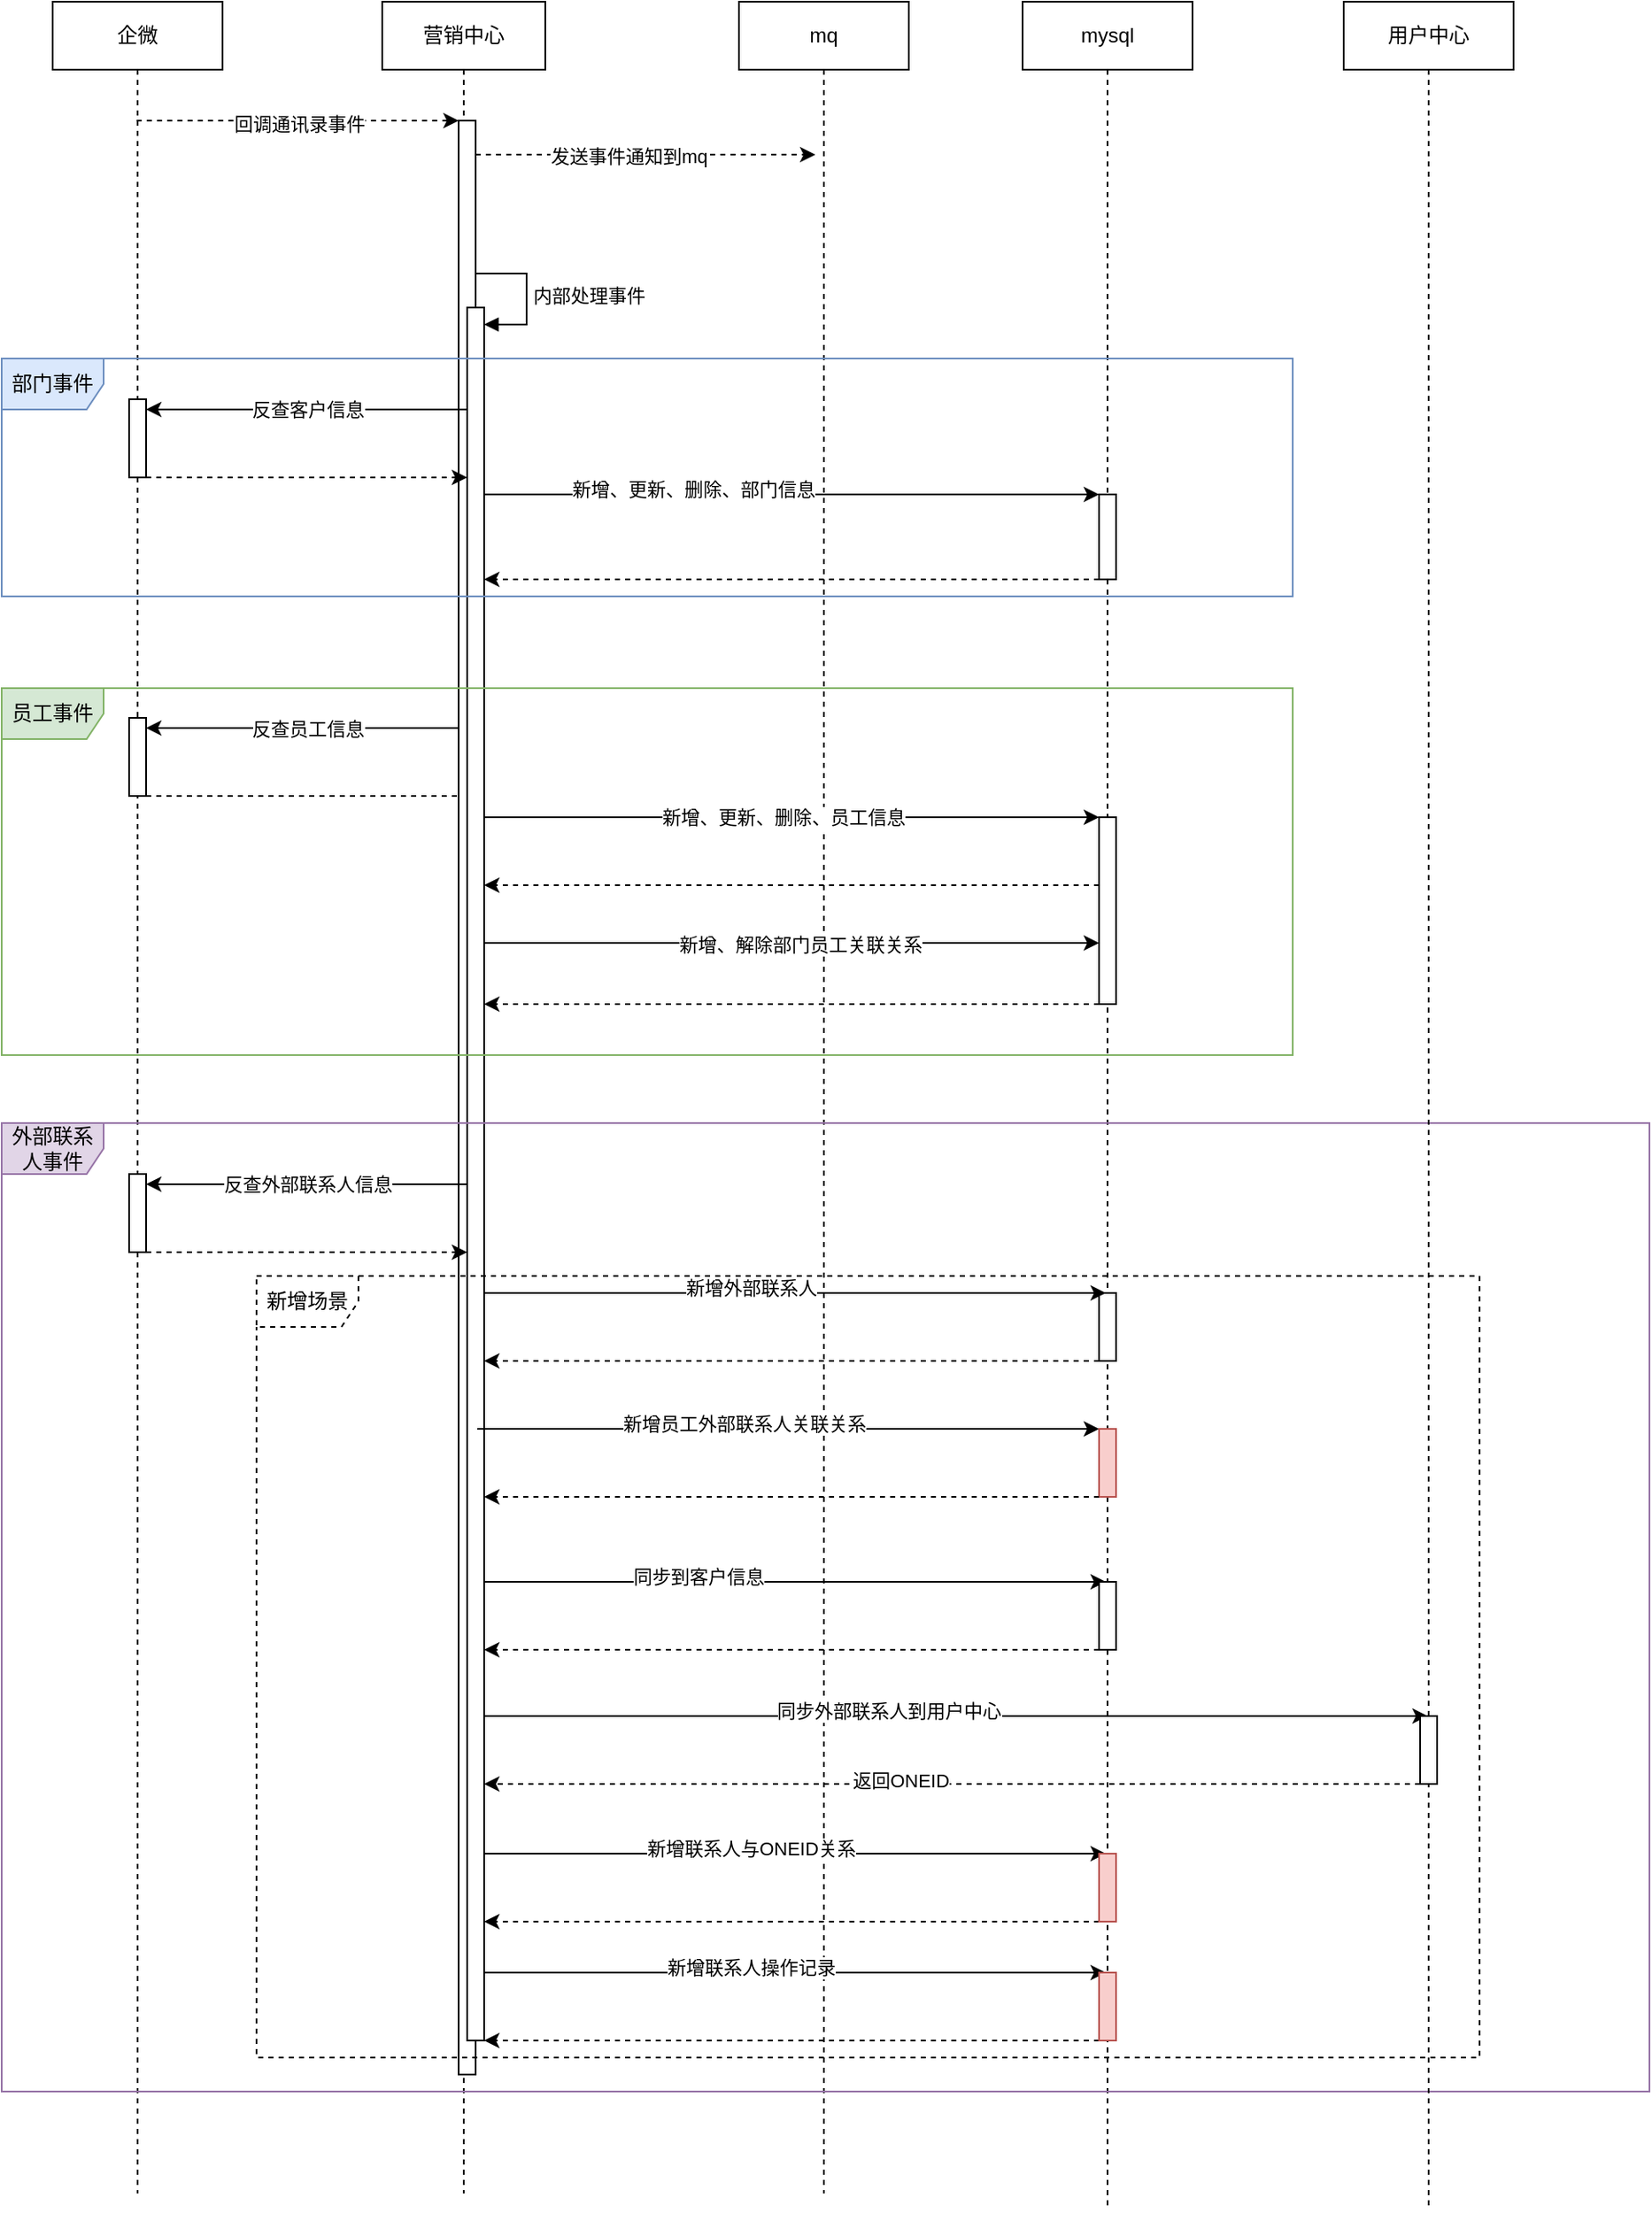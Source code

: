 <mxfile version="21.2.9" type="github">
  <diagram name="第 1 页" id="-xb8jaA_QbG4gVyTH7ck">
    <mxGraphModel dx="954" dy="616" grid="1" gridSize="10" guides="1" tooltips="1" connect="1" arrows="1" fold="1" page="1" pageScale="1" pageWidth="827" pageHeight="1169" math="0" shadow="0">
      <root>
        <mxCell id="0" />
        <mxCell id="1" parent="0" />
        <mxCell id="x3inlmCA5prpPURHXKOS-10" value="mq" style="shape=umlLifeline;perimeter=lifelinePerimeter;whiteSpace=wrap;html=1;container=1;dropTarget=0;collapsible=0;recursiveResize=0;outlineConnect=0;portConstraint=eastwest;newEdgeStyle={&quot;edgeStyle&quot;:&quot;elbowEdgeStyle&quot;,&quot;elbow&quot;:&quot;vertical&quot;,&quot;curved&quot;:0,&quot;rounded&quot;:0};" vertex="1" parent="1">
          <mxGeometry x="524" y="160" width="100" height="1290" as="geometry" />
        </mxCell>
        <mxCell id="x3inlmCA5prpPURHXKOS-23" value="企微" style="shape=umlLifeline;perimeter=lifelinePerimeter;whiteSpace=wrap;html=1;container=1;dropTarget=0;collapsible=0;recursiveResize=0;outlineConnect=0;portConstraint=eastwest;newEdgeStyle={&quot;edgeStyle&quot;:&quot;elbowEdgeStyle&quot;,&quot;elbow&quot;:&quot;vertical&quot;,&quot;curved&quot;:0,&quot;rounded&quot;:0};" vertex="1" parent="1">
          <mxGeometry x="120" y="160" width="100" height="1290" as="geometry" />
        </mxCell>
        <mxCell id="x3inlmCA5prpPURHXKOS-131" style="edgeStyle=elbowEdgeStyle;rounded=0;orthogonalLoop=1;jettySize=auto;html=1;elbow=vertical;curved=0;" edge="1" parent="x3inlmCA5prpPURHXKOS-23" source="x3inlmCA5prpPURHXKOS-133">
          <mxGeometry relative="1" as="geometry">
            <mxPoint x="50" y="438.5" as="targetPoint" />
          </mxGeometry>
        </mxCell>
        <mxCell id="x3inlmCA5prpPURHXKOS-132" style="edgeStyle=elbowEdgeStyle;rounded=0;orthogonalLoop=1;jettySize=auto;html=1;elbow=vertical;curved=0;dashed=1;" edge="1" parent="x3inlmCA5prpPURHXKOS-23" source="x3inlmCA5prpPURHXKOS-133">
          <mxGeometry relative="1" as="geometry">
            <mxPoint x="250" y="468" as="targetPoint" />
            <Array as="points">
              <mxPoint x="120" y="467.5" />
              <mxPoint x="200" y="457.5" />
            </Array>
          </mxGeometry>
        </mxCell>
        <mxCell id="x3inlmCA5prpPURHXKOS-133" value="" style="html=1;points=[];perimeter=orthogonalPerimeter;outlineConnect=0;targetShapes=umlLifeline;portConstraint=eastwest;newEdgeStyle={&quot;edgeStyle&quot;:&quot;elbowEdgeStyle&quot;,&quot;elbow&quot;:&quot;vertical&quot;,&quot;curved&quot;:0,&quot;rounded&quot;:0};" vertex="1" parent="x3inlmCA5prpPURHXKOS-23">
          <mxGeometry x="45" y="421.5" width="10" height="46" as="geometry" />
        </mxCell>
        <mxCell id="x3inlmCA5prpPURHXKOS-134" style="edgeStyle=elbowEdgeStyle;rounded=0;orthogonalLoop=1;jettySize=auto;html=1;elbow=vertical;curved=0;" edge="1" parent="x3inlmCA5prpPURHXKOS-23" target="x3inlmCA5prpPURHXKOS-133">
          <mxGeometry relative="1" as="geometry">
            <mxPoint x="244" y="427.5" as="sourcePoint" />
            <Array as="points">
              <mxPoint x="170" y="427.5" />
            </Array>
          </mxGeometry>
        </mxCell>
        <mxCell id="x3inlmCA5prpPURHXKOS-135" value="反查员工信息" style="edgeLabel;html=1;align=center;verticalAlign=middle;resizable=0;points=[];" vertex="1" connectable="0" parent="x3inlmCA5prpPURHXKOS-134">
          <mxGeometry x="-0.513" relative="1" as="geometry">
            <mxPoint x="-48" as="offset" />
          </mxGeometry>
        </mxCell>
        <mxCell id="x3inlmCA5prpPURHXKOS-24" value="营销中心" style="shape=umlLifeline;perimeter=lifelinePerimeter;whiteSpace=wrap;html=1;container=1;dropTarget=0;collapsible=0;recursiveResize=0;outlineConnect=0;portConstraint=eastwest;newEdgeStyle={&quot;edgeStyle&quot;:&quot;elbowEdgeStyle&quot;,&quot;elbow&quot;:&quot;vertical&quot;,&quot;curved&quot;:0,&quot;rounded&quot;:0};" vertex="1" parent="1">
          <mxGeometry x="314" y="160" width="96" height="1290" as="geometry" />
        </mxCell>
        <mxCell id="x3inlmCA5prpPURHXKOS-26" value="" style="html=1;points=[];perimeter=orthogonalPerimeter;outlineConnect=0;targetShapes=umlLifeline;portConstraint=eastwest;newEdgeStyle={&quot;edgeStyle&quot;:&quot;elbowEdgeStyle&quot;,&quot;elbow&quot;:&quot;vertical&quot;,&quot;curved&quot;:0,&quot;rounded&quot;:0};" vertex="1" parent="x3inlmCA5prpPURHXKOS-24">
          <mxGeometry x="45" y="70" width="10" height="1150" as="geometry" />
        </mxCell>
        <mxCell id="x3inlmCA5prpPURHXKOS-89" value="" style="html=1;points=[];perimeter=orthogonalPerimeter;outlineConnect=0;targetShapes=umlLifeline;portConstraint=eastwest;newEdgeStyle={&quot;edgeStyle&quot;:&quot;elbowEdgeStyle&quot;,&quot;elbow&quot;:&quot;vertical&quot;,&quot;curved&quot;:0,&quot;rounded&quot;:0};" vertex="1" parent="x3inlmCA5prpPURHXKOS-24">
          <mxGeometry x="50" y="180" width="10" height="1020" as="geometry" />
        </mxCell>
        <mxCell id="x3inlmCA5prpPURHXKOS-90" value="内部处理事件" style="html=1;align=left;spacingLeft=2;endArrow=block;rounded=0;edgeStyle=orthogonalEdgeStyle;curved=0;rounded=0;" edge="1" target="x3inlmCA5prpPURHXKOS-89" parent="x3inlmCA5prpPURHXKOS-24">
          <mxGeometry relative="1" as="geometry">
            <mxPoint x="55" y="160" as="sourcePoint" />
            <Array as="points">
              <mxPoint x="85" y="190" />
            </Array>
          </mxGeometry>
        </mxCell>
        <mxCell id="x3inlmCA5prpPURHXKOS-40" value="mysql" style="shape=umlLifeline;perimeter=lifelinePerimeter;whiteSpace=wrap;html=1;container=1;dropTarget=0;collapsible=0;recursiveResize=0;outlineConnect=0;portConstraint=eastwest;newEdgeStyle={&quot;edgeStyle&quot;:&quot;elbowEdgeStyle&quot;,&quot;elbow&quot;:&quot;vertical&quot;,&quot;curved&quot;:0,&quot;rounded&quot;:0};" vertex="1" parent="1">
          <mxGeometry x="691" y="160" width="100" height="1300" as="geometry" />
        </mxCell>
        <mxCell id="x3inlmCA5prpPURHXKOS-94" value="" style="html=1;points=[];perimeter=orthogonalPerimeter;outlineConnect=0;targetShapes=umlLifeline;portConstraint=eastwest;newEdgeStyle={&quot;edgeStyle&quot;:&quot;elbowEdgeStyle&quot;,&quot;elbow&quot;:&quot;vertical&quot;,&quot;curved&quot;:0,&quot;rounded&quot;:0};" vertex="1" parent="x3inlmCA5prpPURHXKOS-40">
          <mxGeometry x="45" y="290" width="10" height="50" as="geometry" />
        </mxCell>
        <mxCell id="x3inlmCA5prpPURHXKOS-104" value="" style="html=1;points=[];perimeter=orthogonalPerimeter;outlineConnect=0;targetShapes=umlLifeline;portConstraint=eastwest;newEdgeStyle={&quot;edgeStyle&quot;:&quot;elbowEdgeStyle&quot;,&quot;elbow&quot;:&quot;vertical&quot;,&quot;curved&quot;:0,&quot;rounded&quot;:0};" vertex="1" parent="x3inlmCA5prpPURHXKOS-40">
          <mxGeometry x="45" y="480" width="10" height="110" as="geometry" />
        </mxCell>
        <mxCell id="x3inlmCA5prpPURHXKOS-105" style="edgeStyle=elbowEdgeStyle;rounded=0;orthogonalLoop=1;jettySize=auto;html=1;elbow=vertical;curved=0;" edge="1" parent="x3inlmCA5prpPURHXKOS-40" target="x3inlmCA5prpPURHXKOS-104">
          <mxGeometry relative="1" as="geometry">
            <mxPoint x="-317" y="428" as="sourcePoint" />
            <Array as="points">
              <mxPoint x="-61" y="480" />
              <mxPoint x="-121" y="428" />
            </Array>
          </mxGeometry>
        </mxCell>
        <mxCell id="x3inlmCA5prpPURHXKOS-106" value="新增、更新、删除、员工信息" style="edgeLabel;html=1;align=center;verticalAlign=middle;resizable=0;points=[];" vertex="1" connectable="0" parent="x3inlmCA5prpPURHXKOS-105">
          <mxGeometry x="-0.144" y="3" relative="1" as="geometry">
            <mxPoint x="51" y="3" as="offset" />
          </mxGeometry>
        </mxCell>
        <mxCell id="x3inlmCA5prpPURHXKOS-107" style="edgeStyle=elbowEdgeStyle;rounded=0;orthogonalLoop=1;jettySize=auto;html=1;elbow=vertical;curved=0;dashed=1;" edge="1" parent="x3inlmCA5prpPURHXKOS-40" source="x3inlmCA5prpPURHXKOS-104">
          <mxGeometry relative="1" as="geometry">
            <mxPoint x="-317" y="520" as="targetPoint" />
            <Array as="points">
              <mxPoint x="-41" y="520" />
              <mxPoint x="-71" y="510" />
              <mxPoint x="-121" y="520" />
              <mxPoint x="-171" y="510" />
            </Array>
          </mxGeometry>
        </mxCell>
        <mxCell id="x3inlmCA5prpPURHXKOS-155" value="" style="html=1;points=[];perimeter=orthogonalPerimeter;outlineConnect=0;targetShapes=umlLifeline;portConstraint=eastwest;newEdgeStyle={&quot;edgeStyle&quot;:&quot;elbowEdgeStyle&quot;,&quot;elbow&quot;:&quot;vertical&quot;,&quot;curved&quot;:0,&quot;rounded&quot;:0};" vertex="1" parent="x3inlmCA5prpPURHXKOS-40">
          <mxGeometry x="45" y="760" width="10" height="40" as="geometry" />
        </mxCell>
        <mxCell id="x3inlmCA5prpPURHXKOS-55" style="edgeStyle=elbowEdgeStyle;rounded=0;orthogonalLoop=1;jettySize=auto;html=1;elbow=horizontal;curved=0;dashed=1;" edge="1" parent="1">
          <mxGeometry relative="1" as="geometry">
            <mxPoint x="169.389" y="230" as="sourcePoint" />
            <mxPoint x="359" y="230" as="targetPoint" />
            <Array as="points">
              <mxPoint x="290" y="230" />
            </Array>
          </mxGeometry>
        </mxCell>
        <mxCell id="x3inlmCA5prpPURHXKOS-56" value="回调通讯录事件" style="edgeLabel;html=1;align=center;verticalAlign=middle;resizable=0;points=[];" vertex="1" connectable="0" parent="x3inlmCA5prpPURHXKOS-55">
          <mxGeometry x="0.007" y="-2" relative="1" as="geometry">
            <mxPoint as="offset" />
          </mxGeometry>
        </mxCell>
        <mxCell id="x3inlmCA5prpPURHXKOS-86" style="edgeStyle=elbowEdgeStyle;rounded=0;orthogonalLoop=1;jettySize=auto;html=1;elbow=vertical;curved=0;dashed=1;" edge="1" parent="1" source="x3inlmCA5prpPURHXKOS-26">
          <mxGeometry relative="1" as="geometry">
            <mxPoint x="569" y="250" as="targetPoint" />
            <Array as="points">
              <mxPoint x="510" y="250" />
            </Array>
          </mxGeometry>
        </mxCell>
        <mxCell id="x3inlmCA5prpPURHXKOS-87" value="发送事件通知到mq" style="edgeLabel;html=1;align=center;verticalAlign=middle;resizable=0;points=[];" vertex="1" connectable="0" parent="x3inlmCA5prpPURHXKOS-86">
          <mxGeometry x="-0.1" y="-1" relative="1" as="geometry">
            <mxPoint as="offset" />
          </mxGeometry>
        </mxCell>
        <mxCell id="x3inlmCA5prpPURHXKOS-96" style="edgeStyle=elbowEdgeStyle;rounded=0;orthogonalLoop=1;jettySize=auto;html=1;elbow=vertical;curved=0;" edge="1" parent="1" target="x3inlmCA5prpPURHXKOS-94">
          <mxGeometry relative="1" as="geometry">
            <mxPoint x="374" y="394" as="sourcePoint" />
            <Array as="points">
              <mxPoint x="410" y="450" />
              <mxPoint x="600" y="460" />
              <mxPoint x="660" y="430" />
              <mxPoint x="610" y="410" />
              <mxPoint x="430" y="450" />
              <mxPoint x="570" y="394" />
            </Array>
          </mxGeometry>
        </mxCell>
        <mxCell id="x3inlmCA5prpPURHXKOS-97" value="新增、更新、删除、部门信息" style="edgeLabel;html=1;align=center;verticalAlign=middle;resizable=0;points=[];" vertex="1" connectable="0" parent="x3inlmCA5prpPURHXKOS-96">
          <mxGeometry x="-0.144" y="3" relative="1" as="geometry">
            <mxPoint as="offset" />
          </mxGeometry>
        </mxCell>
        <mxCell id="x3inlmCA5prpPURHXKOS-98" style="edgeStyle=elbowEdgeStyle;rounded=0;orthogonalLoop=1;jettySize=auto;html=1;elbow=vertical;curved=0;dashed=1;" edge="1" parent="1" source="x3inlmCA5prpPURHXKOS-94">
          <mxGeometry relative="1" as="geometry">
            <mxPoint x="374" y="500" as="targetPoint" />
            <Array as="points">
              <mxPoint x="600" y="500" />
              <mxPoint x="640" y="470" />
              <mxPoint x="520" y="434" />
            </Array>
          </mxGeometry>
        </mxCell>
        <mxCell id="x3inlmCA5prpPURHXKOS-108" style="edgeStyle=elbowEdgeStyle;rounded=0;orthogonalLoop=1;jettySize=auto;html=1;elbow=vertical;curved=0;" edge="1" parent="1">
          <mxGeometry relative="1" as="geometry">
            <mxPoint x="374" y="714" as="sourcePoint" />
            <Array as="points">
              <mxPoint x="576" y="714" />
            </Array>
            <mxPoint x="736" y="714" as="targetPoint" />
          </mxGeometry>
        </mxCell>
        <mxCell id="x3inlmCA5prpPURHXKOS-109" value="新增、解除部门员工关联关系" style="edgeLabel;html=1;align=center;verticalAlign=middle;resizable=0;points=[];" vertex="1" connectable="0" parent="x3inlmCA5prpPURHXKOS-108">
          <mxGeometry x="-0.144" y="3" relative="1" as="geometry">
            <mxPoint x="31" y="4" as="offset" />
          </mxGeometry>
        </mxCell>
        <mxCell id="x3inlmCA5prpPURHXKOS-110" style="edgeStyle=elbowEdgeStyle;rounded=0;orthogonalLoop=1;jettySize=auto;html=1;elbow=vertical;curved=0;dashed=1;" edge="1" parent="1">
          <mxGeometry relative="1" as="geometry">
            <mxPoint x="374" y="750" as="targetPoint" />
            <Array as="points">
              <mxPoint x="526" y="750" />
            </Array>
            <mxPoint x="742" y="750" as="sourcePoint" />
          </mxGeometry>
        </mxCell>
        <mxCell id="x3inlmCA5prpPURHXKOS-111" value="部门事件" style="shape=umlFrame;whiteSpace=wrap;html=1;pointerEvents=0;fillColor=#dae8fc;strokeColor=#6c8ebf;" vertex="1" parent="1">
          <mxGeometry x="90" y="370" width="760" height="140" as="geometry" />
        </mxCell>
        <mxCell id="x3inlmCA5prpPURHXKOS-112" value="员工事件" style="shape=umlFrame;whiteSpace=wrap;html=1;pointerEvents=0;fillColor=#d5e8d4;strokeColor=#82b366;" vertex="1" parent="1">
          <mxGeometry x="90" y="564" width="760" height="216" as="geometry" />
        </mxCell>
        <mxCell id="x3inlmCA5prpPURHXKOS-113" value="外部联系人事件" style="shape=umlFrame;whiteSpace=wrap;html=1;pointerEvents=0;fillColor=#e1d5e7;strokeColor=#9673a6;" vertex="1" parent="1">
          <mxGeometry x="90" y="820" width="970" height="570" as="geometry" />
        </mxCell>
        <mxCell id="x3inlmCA5prpPURHXKOS-124" style="edgeStyle=elbowEdgeStyle;rounded=0;orthogonalLoop=1;jettySize=auto;html=1;elbow=vertical;curved=0;" edge="1" parent="1" source="x3inlmCA5prpPURHXKOS-123" target="x3inlmCA5prpPURHXKOS-111">
          <mxGeometry relative="1" as="geometry" />
        </mxCell>
        <mxCell id="x3inlmCA5prpPURHXKOS-130" style="edgeStyle=elbowEdgeStyle;rounded=0;orthogonalLoop=1;jettySize=auto;html=1;elbow=vertical;curved=0;dashed=1;" edge="1" parent="1" source="x3inlmCA5prpPURHXKOS-123" target="x3inlmCA5prpPURHXKOS-89">
          <mxGeometry relative="1" as="geometry">
            <Array as="points">
              <mxPoint x="240" y="440" />
              <mxPoint x="320" y="430" />
            </Array>
          </mxGeometry>
        </mxCell>
        <mxCell id="x3inlmCA5prpPURHXKOS-123" value="" style="html=1;points=[];perimeter=orthogonalPerimeter;outlineConnect=0;targetShapes=umlLifeline;portConstraint=eastwest;newEdgeStyle={&quot;edgeStyle&quot;:&quot;elbowEdgeStyle&quot;,&quot;elbow&quot;:&quot;vertical&quot;,&quot;curved&quot;:0,&quot;rounded&quot;:0};" vertex="1" parent="1">
          <mxGeometry x="165" y="394" width="10" height="46" as="geometry" />
        </mxCell>
        <mxCell id="x3inlmCA5prpPURHXKOS-128" style="edgeStyle=elbowEdgeStyle;rounded=0;orthogonalLoop=1;jettySize=auto;html=1;elbow=vertical;curved=0;" edge="1" parent="1" source="x3inlmCA5prpPURHXKOS-89" target="x3inlmCA5prpPURHXKOS-123">
          <mxGeometry relative="1" as="geometry">
            <Array as="points">
              <mxPoint x="290" y="400" />
            </Array>
          </mxGeometry>
        </mxCell>
        <mxCell id="x3inlmCA5prpPURHXKOS-129" value="反查客户信息" style="edgeLabel;html=1;align=center;verticalAlign=middle;resizable=0;points=[];" vertex="1" connectable="0" parent="x3inlmCA5prpPURHXKOS-128">
          <mxGeometry x="-0.513" relative="1" as="geometry">
            <mxPoint x="-48" as="offset" />
          </mxGeometry>
        </mxCell>
        <mxCell id="x3inlmCA5prpPURHXKOS-140" style="edgeStyle=elbowEdgeStyle;rounded=0;orthogonalLoop=1;jettySize=auto;html=1;elbow=vertical;curved=0;" edge="1" parent="1" source="x3inlmCA5prpPURHXKOS-142">
          <mxGeometry relative="1" as="geometry">
            <mxPoint x="170" y="867" as="targetPoint" />
          </mxGeometry>
        </mxCell>
        <mxCell id="x3inlmCA5prpPURHXKOS-141" style="edgeStyle=elbowEdgeStyle;rounded=0;orthogonalLoop=1;jettySize=auto;html=1;elbow=vertical;curved=0;dashed=1;" edge="1" parent="1" source="x3inlmCA5prpPURHXKOS-142">
          <mxGeometry relative="1" as="geometry">
            <mxPoint x="364" y="896" as="targetPoint" />
            <Array as="points">
              <mxPoint x="240" y="896" />
              <mxPoint x="320" y="886" />
            </Array>
          </mxGeometry>
        </mxCell>
        <mxCell id="x3inlmCA5prpPURHXKOS-142" value="" style="html=1;points=[];perimeter=orthogonalPerimeter;outlineConnect=0;targetShapes=umlLifeline;portConstraint=eastwest;newEdgeStyle={&quot;edgeStyle&quot;:&quot;elbowEdgeStyle&quot;,&quot;elbow&quot;:&quot;vertical&quot;,&quot;curved&quot;:0,&quot;rounded&quot;:0};" vertex="1" parent="1">
          <mxGeometry x="165" y="850" width="10" height="46" as="geometry" />
        </mxCell>
        <mxCell id="x3inlmCA5prpPURHXKOS-143" style="edgeStyle=elbowEdgeStyle;rounded=0;orthogonalLoop=1;jettySize=auto;html=1;elbow=vertical;curved=0;" edge="1" parent="1" target="x3inlmCA5prpPURHXKOS-142">
          <mxGeometry relative="1" as="geometry">
            <mxPoint x="364" y="856" as="sourcePoint" />
            <Array as="points">
              <mxPoint x="290" y="856" />
            </Array>
          </mxGeometry>
        </mxCell>
        <mxCell id="x3inlmCA5prpPURHXKOS-144" value="反查外部联系人信息" style="edgeLabel;html=1;align=center;verticalAlign=middle;resizable=0;points=[];" vertex="1" connectable="0" parent="x3inlmCA5prpPURHXKOS-143">
          <mxGeometry x="-0.513" relative="1" as="geometry">
            <mxPoint x="-48" as="offset" />
          </mxGeometry>
        </mxCell>
        <mxCell id="x3inlmCA5prpPURHXKOS-153" style="edgeStyle=elbowEdgeStyle;rounded=0;orthogonalLoop=1;jettySize=auto;html=1;elbow=vertical;curved=0;" edge="1" parent="1" source="x3inlmCA5prpPURHXKOS-89">
          <mxGeometry relative="1" as="geometry">
            <mxPoint x="380" y="896" as="sourcePoint" />
            <mxPoint x="740" y="920" as="targetPoint" />
            <Array as="points">
              <mxPoint x="440" y="920" />
              <mxPoint x="416" y="952" />
              <mxPoint x="606" y="962" />
              <mxPoint x="666" y="932" />
              <mxPoint x="616" y="912" />
              <mxPoint x="436" y="952" />
              <mxPoint x="576" y="896" />
            </Array>
          </mxGeometry>
        </mxCell>
        <mxCell id="x3inlmCA5prpPURHXKOS-154" value="新增外部联系人" style="edgeLabel;html=1;align=center;verticalAlign=middle;resizable=0;points=[];" vertex="1" connectable="0" parent="x3inlmCA5prpPURHXKOS-153">
          <mxGeometry x="-0.144" y="3" relative="1" as="geometry">
            <mxPoint as="offset" />
          </mxGeometry>
        </mxCell>
        <mxCell id="x3inlmCA5prpPURHXKOS-156" style="edgeStyle=elbowEdgeStyle;rounded=0;orthogonalLoop=1;jettySize=auto;html=1;elbow=vertical;curved=0;dashed=1;" edge="1" parent="1" source="x3inlmCA5prpPURHXKOS-155" target="x3inlmCA5prpPURHXKOS-89">
          <mxGeometry relative="1" as="geometry">
            <Array as="points">
              <mxPoint x="600" y="960" />
            </Array>
          </mxGeometry>
        </mxCell>
        <mxCell id="x3inlmCA5prpPURHXKOS-157" style="edgeStyle=elbowEdgeStyle;rounded=0;orthogonalLoop=1;jettySize=auto;html=1;elbow=vertical;curved=0;" edge="1" parent="1">
          <mxGeometry relative="1" as="geometry">
            <mxPoint x="370" y="1000" as="sourcePoint" />
            <mxPoint x="736" y="1000" as="targetPoint" />
            <Array as="points">
              <mxPoint x="436" y="1000" />
              <mxPoint x="412" y="1032" />
              <mxPoint x="602" y="1042" />
              <mxPoint x="662" y="1012" />
              <mxPoint x="612" y="992" />
              <mxPoint x="432" y="1032" />
              <mxPoint x="572" y="976" />
            </Array>
          </mxGeometry>
        </mxCell>
        <mxCell id="x3inlmCA5prpPURHXKOS-158" value="新增员工外部联系人关联关系" style="edgeLabel;html=1;align=center;verticalAlign=middle;resizable=0;points=[];" vertex="1" connectable="0" parent="x3inlmCA5prpPURHXKOS-157">
          <mxGeometry x="-0.144" y="3" relative="1" as="geometry">
            <mxPoint as="offset" />
          </mxGeometry>
        </mxCell>
        <mxCell id="x3inlmCA5prpPURHXKOS-159" value="" style="html=1;points=[];perimeter=orthogonalPerimeter;outlineConnect=0;targetShapes=umlLifeline;portConstraint=eastwest;newEdgeStyle={&quot;edgeStyle&quot;:&quot;elbowEdgeStyle&quot;,&quot;elbow&quot;:&quot;vertical&quot;,&quot;curved&quot;:0,&quot;rounded&quot;:0};fillColor=#f8cecc;strokeColor=#b85450;" vertex="1" parent="1">
          <mxGeometry x="736" y="1000" width="10" height="40" as="geometry" />
        </mxCell>
        <mxCell id="x3inlmCA5prpPURHXKOS-160" style="edgeStyle=elbowEdgeStyle;rounded=0;orthogonalLoop=1;jettySize=auto;html=1;elbow=vertical;curved=0;dashed=1;" edge="1" parent="1">
          <mxGeometry relative="1" as="geometry">
            <mxPoint x="736" y="1040" as="sourcePoint" />
            <mxPoint x="374" y="1040" as="targetPoint" />
            <Array as="points">
              <mxPoint x="600" y="1040" />
            </Array>
          </mxGeometry>
        </mxCell>
        <mxCell id="x3inlmCA5prpPURHXKOS-161" style="edgeStyle=elbowEdgeStyle;rounded=0;orthogonalLoop=1;jettySize=auto;html=1;elbow=vertical;curved=0;" edge="1" parent="1">
          <mxGeometry relative="1" as="geometry">
            <mxPoint x="374" y="1090" as="sourcePoint" />
            <mxPoint x="740" y="1090" as="targetPoint" />
            <Array as="points">
              <mxPoint x="440" y="1090" />
              <mxPoint x="416" y="1122" />
              <mxPoint x="606" y="1132" />
              <mxPoint x="666" y="1102" />
              <mxPoint x="616" y="1082" />
              <mxPoint x="436" y="1122" />
              <mxPoint x="576" y="1066" />
            </Array>
          </mxGeometry>
        </mxCell>
        <mxCell id="x3inlmCA5prpPURHXKOS-162" value="同步到客户信息" style="edgeLabel;html=1;align=center;verticalAlign=middle;resizable=0;points=[];" vertex="1" connectable="0" parent="x3inlmCA5prpPURHXKOS-161">
          <mxGeometry x="-0.144" y="3" relative="1" as="geometry">
            <mxPoint x="-31" as="offset" />
          </mxGeometry>
        </mxCell>
        <mxCell id="x3inlmCA5prpPURHXKOS-164" value="" style="edgeStyle=elbowEdgeStyle;rounded=0;orthogonalLoop=1;jettySize=auto;html=1;elbow=vertical;curved=0;dashed=1;" edge="1" parent="1" source="x3inlmCA5prpPURHXKOS-163" target="x3inlmCA5prpPURHXKOS-89">
          <mxGeometry relative="1" as="geometry">
            <Array as="points">
              <mxPoint x="630" y="1130" />
            </Array>
          </mxGeometry>
        </mxCell>
        <mxCell id="x3inlmCA5prpPURHXKOS-163" value="" style="html=1;points=[];perimeter=orthogonalPerimeter;outlineConnect=0;targetShapes=umlLifeline;portConstraint=eastwest;newEdgeStyle={&quot;edgeStyle&quot;:&quot;elbowEdgeStyle&quot;,&quot;elbow&quot;:&quot;vertical&quot;,&quot;curved&quot;:0,&quot;rounded&quot;:0};" vertex="1" parent="1">
          <mxGeometry x="736" y="1090" width="10" height="40" as="geometry" />
        </mxCell>
        <mxCell id="x3inlmCA5prpPURHXKOS-165" style="edgeStyle=elbowEdgeStyle;rounded=0;orthogonalLoop=1;jettySize=auto;html=1;elbow=vertical;curved=0;" edge="1" parent="1" target="x3inlmCA5prpPURHXKOS-177">
          <mxGeometry relative="1" as="geometry">
            <mxPoint x="374" y="1169" as="sourcePoint" />
            <mxPoint x="740" y="1169" as="targetPoint" />
            <Array as="points">
              <mxPoint x="440" y="1169" />
              <mxPoint x="416" y="1201" />
              <mxPoint x="606" y="1211" />
              <mxPoint x="666" y="1181" />
              <mxPoint x="616" y="1161" />
              <mxPoint x="436" y="1201" />
              <mxPoint x="576" y="1145" />
            </Array>
          </mxGeometry>
        </mxCell>
        <mxCell id="x3inlmCA5prpPURHXKOS-166" value="同步外部联系人到用户中心" style="edgeLabel;html=1;align=center;verticalAlign=middle;resizable=0;points=[];" vertex="1" connectable="0" parent="x3inlmCA5prpPURHXKOS-165">
          <mxGeometry x="-0.144" y="3" relative="1" as="geometry">
            <mxPoint as="offset" />
          </mxGeometry>
        </mxCell>
        <mxCell id="x3inlmCA5prpPURHXKOS-167" value="" style="edgeStyle=elbowEdgeStyle;rounded=0;orthogonalLoop=1;jettySize=auto;html=1;elbow=vertical;curved=0;dashed=1;" edge="1" parent="1" source="x3inlmCA5prpPURHXKOS-168">
          <mxGeometry relative="1" as="geometry">
            <mxPoint x="374" y="1209" as="targetPoint" />
            <Array as="points">
              <mxPoint x="630" y="1209" />
            </Array>
          </mxGeometry>
        </mxCell>
        <mxCell id="x3inlmCA5prpPURHXKOS-169" value="返回ONEID" style="edgeLabel;html=1;align=center;verticalAlign=middle;resizable=0;points=[];" vertex="1" connectable="0" parent="x3inlmCA5prpPURHXKOS-167">
          <mxGeometry x="0.111" y="-2" relative="1" as="geometry">
            <mxPoint as="offset" />
          </mxGeometry>
        </mxCell>
        <mxCell id="x3inlmCA5prpPURHXKOS-177" value="用户中心" style="shape=umlLifeline;perimeter=lifelinePerimeter;whiteSpace=wrap;html=1;container=1;dropTarget=0;collapsible=0;recursiveResize=0;outlineConnect=0;portConstraint=eastwest;newEdgeStyle={&quot;edgeStyle&quot;:&quot;elbowEdgeStyle&quot;,&quot;elbow&quot;:&quot;vertical&quot;,&quot;curved&quot;:0,&quot;rounded&quot;:0};" vertex="1" parent="1">
          <mxGeometry x="880" y="160" width="100" height="1300" as="geometry" />
        </mxCell>
        <mxCell id="x3inlmCA5prpPURHXKOS-168" value="" style="html=1;points=[];perimeter=orthogonalPerimeter;outlineConnect=0;targetShapes=umlLifeline;portConstraint=eastwest;newEdgeStyle={&quot;edgeStyle&quot;:&quot;elbowEdgeStyle&quot;,&quot;elbow&quot;:&quot;vertical&quot;,&quot;curved&quot;:0,&quot;rounded&quot;:0};" vertex="1" parent="x3inlmCA5prpPURHXKOS-177">
          <mxGeometry x="45" y="1009" width="10" height="40" as="geometry" />
        </mxCell>
        <mxCell id="x3inlmCA5prpPURHXKOS-183" style="edgeStyle=elbowEdgeStyle;rounded=0;orthogonalLoop=1;jettySize=auto;html=1;elbow=vertical;curved=0;" edge="1" parent="1">
          <mxGeometry relative="1" as="geometry">
            <mxPoint x="374" y="1250" as="sourcePoint" />
            <mxPoint x="740" y="1250" as="targetPoint" />
            <Array as="points">
              <mxPoint x="440" y="1250" />
              <mxPoint x="416" y="1282" />
              <mxPoint x="606" y="1292" />
              <mxPoint x="666" y="1262" />
              <mxPoint x="616" y="1242" />
              <mxPoint x="436" y="1282" />
              <mxPoint x="576" y="1226" />
            </Array>
          </mxGeometry>
        </mxCell>
        <mxCell id="x3inlmCA5prpPURHXKOS-184" value="新增联系人与ONEID关系" style="edgeLabel;html=1;align=center;verticalAlign=middle;resizable=0;points=[];" vertex="1" connectable="0" parent="x3inlmCA5prpPURHXKOS-183">
          <mxGeometry x="-0.144" y="3" relative="1" as="geometry">
            <mxPoint as="offset" />
          </mxGeometry>
        </mxCell>
        <mxCell id="x3inlmCA5prpPURHXKOS-185" value="" style="edgeStyle=elbowEdgeStyle;rounded=0;orthogonalLoop=1;jettySize=auto;html=1;elbow=vertical;curved=0;dashed=1;" edge="1" parent="1" source="x3inlmCA5prpPURHXKOS-186">
          <mxGeometry relative="1" as="geometry">
            <mxPoint x="374" y="1290" as="targetPoint" />
            <Array as="points">
              <mxPoint x="630" y="1290" />
            </Array>
          </mxGeometry>
        </mxCell>
        <mxCell id="x3inlmCA5prpPURHXKOS-186" value="" style="html=1;points=[];perimeter=orthogonalPerimeter;outlineConnect=0;targetShapes=umlLifeline;portConstraint=eastwest;newEdgeStyle={&quot;edgeStyle&quot;:&quot;elbowEdgeStyle&quot;,&quot;elbow&quot;:&quot;vertical&quot;,&quot;curved&quot;:0,&quot;rounded&quot;:0};fillColor=#f8cecc;strokeColor=#b85450;" vertex="1" parent="1">
          <mxGeometry x="736" y="1250" width="10" height="40" as="geometry" />
        </mxCell>
        <mxCell id="x3inlmCA5prpPURHXKOS-187" style="edgeStyle=elbowEdgeStyle;rounded=0;orthogonalLoop=1;jettySize=auto;html=1;elbow=vertical;curved=0;" edge="1" parent="1">
          <mxGeometry relative="1" as="geometry">
            <mxPoint x="374" y="1320" as="sourcePoint" />
            <mxPoint x="740" y="1320" as="targetPoint" />
            <Array as="points">
              <mxPoint x="440" y="1320" />
              <mxPoint x="416" y="1352" />
              <mxPoint x="606" y="1362" />
              <mxPoint x="666" y="1332" />
              <mxPoint x="616" y="1312" />
              <mxPoint x="436" y="1352" />
              <mxPoint x="576" y="1296" />
            </Array>
          </mxGeometry>
        </mxCell>
        <mxCell id="x3inlmCA5prpPURHXKOS-188" value="新增联系人操作记录" style="edgeLabel;html=1;align=center;verticalAlign=middle;resizable=0;points=[];" vertex="1" connectable="0" parent="x3inlmCA5prpPURHXKOS-187">
          <mxGeometry x="-0.144" y="3" relative="1" as="geometry">
            <mxPoint as="offset" />
          </mxGeometry>
        </mxCell>
        <mxCell id="x3inlmCA5prpPURHXKOS-189" value="" style="edgeStyle=elbowEdgeStyle;rounded=0;orthogonalLoop=1;jettySize=auto;html=1;elbow=vertical;curved=0;dashed=1;" edge="1" parent="1" source="x3inlmCA5prpPURHXKOS-190">
          <mxGeometry relative="1" as="geometry">
            <mxPoint x="374" y="1360" as="targetPoint" />
            <Array as="points">
              <mxPoint x="630" y="1360" />
            </Array>
          </mxGeometry>
        </mxCell>
        <mxCell id="x3inlmCA5prpPURHXKOS-190" value="" style="html=1;points=[];perimeter=orthogonalPerimeter;outlineConnect=0;targetShapes=umlLifeline;portConstraint=eastwest;newEdgeStyle={&quot;edgeStyle&quot;:&quot;elbowEdgeStyle&quot;,&quot;elbow&quot;:&quot;vertical&quot;,&quot;curved&quot;:0,&quot;rounded&quot;:0};fillColor=#f8cecc;strokeColor=#b85450;" vertex="1" parent="1">
          <mxGeometry x="736" y="1320" width="10" height="40" as="geometry" />
        </mxCell>
        <mxCell id="x3inlmCA5prpPURHXKOS-191" value="新增场景" style="shape=umlFrame;whiteSpace=wrap;html=1;pointerEvents=0;dashed=1;" vertex="1" parent="1">
          <mxGeometry x="240" y="910" width="720" height="460" as="geometry" />
        </mxCell>
      </root>
    </mxGraphModel>
  </diagram>
</mxfile>
